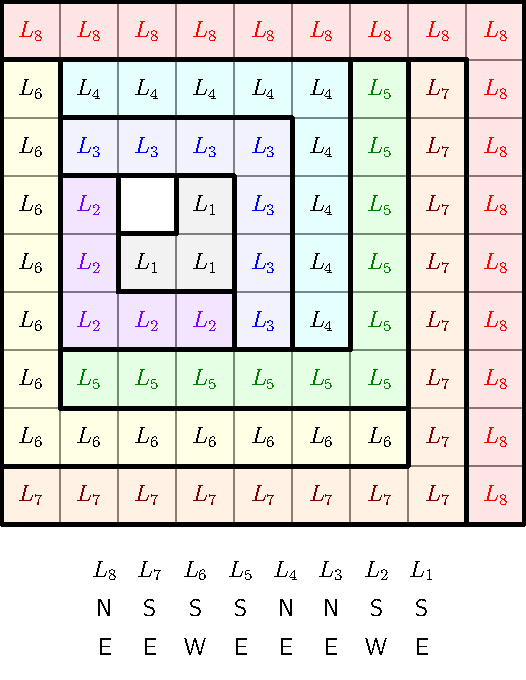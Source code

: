 size(12cm);
for (int i=1; i<9; ++i) {
  draw((i,0)--(i,9), grey);
  draw((0,i)--(9,i), grey);
}

pen border = black + 2;

filldraw((0,9)--(9,9)--(9,0)--(8,0)--(8,8)--(0,8)--cycle,
  opacity(0.1)+red, border);
for (int i=0; i<8; ++i) {
  label("$L_8$", (i+0.5,8.5), red);
  label("$L_8$", (8.5,i+0.5), red);
}
label("$L_8$", (8.5,8.5), red);

filldraw((0,0)--(0,1)--(7,1)--(7,8)--(8,8)--(8,0)--(0,0)--cycle,
  opacity(0.1)+orange, border);
for (int i=0; i<7; ++i) {
  label("$L_7$", (i+0.5,0.5), brown);
  label("$L_7$", (7.5,i+1.5), brown);
}
label("$L_7$", (7.5,0.5), brown);

filldraw((0,8)--(0,1)--(7,1)--(7,2)--(1,2)--(1,8)--cycle,
  opacity(0.1)+yellow, border);
for (int i=0; i<6; ++i) {
  label("$L_6$", (i+1.5,1.5), black);
  label("$L_6$", (0.5,i+2.5), black);
}
label("$L_6$", (0.5,1.5), black);

filldraw((6,8)--(7,8)--(7,2)--(1,2)--(1,3)--(6,3)--cycle,
  opacity(0.1)+green, border);
for (int i=0; i<5; ++i) {
  label("$L_5$", (i+1.5,2.5), deepgreen);
  label("$L_5$", (6.5,i+3.5), deepgreen);
}
label("$L_5$", (6.5,2.5), deepgreen);

filldraw((1,7)--(1,8)--(6,8)--(6,3)--(5,3)--(5,7)--cycle,
  opacity(0.1)+cyan, border);
for (int i=0; i<4; ++i) {
  label("$L_4$", (i+1.5,7.5), black);
  label("$L_4$", (5.5,i+3.5), black);
}
label("$L_4$", (5.5,7.5), black);

filldraw((1,6)--(1,7)--(5,7)--(5,3)--(4,3)--(4,6)--cycle,
  opacity(0.1)+lightblue, border);
for (int i=0; i<3; ++i) {
  label("$L_3$", (i+1.5,6.5), blue);
  label("$L_3$", (4.5,i+3.5), blue);
}
label("$L_3$", (4.5,6.5), blue);

filldraw((1,6)--(1,3)--(4,3)--(4,4)--(2,4)--(2,6)--cycle,
  opacity(0.1)+purple, border);
for (int i=0; i<2; ++i) {
  label("$L_2$", (i+2.5,3.5), purple);
  label("$L_2$", (1.5,i+4.5), purple);
}
label("$L_2$", (1.5,3.5), purple);


filldraw((2,4)--(4,4)--(4,6)--(3,6)--(3,5)--(2,5)--cycle,
  opacity(0.1)+grey, border);
label("$L_1$", (3.5,5.5), black);
label("$L_1$", (2.5,4.5), black);
label("$L_1$", (3.5,4.5), black);


label("$
    \renewcommand{\arraystretch}{0.6}
    \begin{array}{cccccccc}
      L_8 & L_7 & L_6 & L_5 & L_4 & L_3 & L_2 & L_1 \\\\
      \mathsf{N} & \mathsf{S} & \mathsf{S} & \mathsf{S} &
      \mathsf{N} & \mathsf{N} & \mathsf{S} & \mathsf{S} \\\\
      \mathsf{E} & \mathsf{E} & \mathsf{W} & \mathsf{E} &
      \mathsf{E} & \mathsf{E} & \mathsf{W} & \mathsf{E} \\\\
    \end{array}
  $", (4.5,-0.5), dir(-90));
